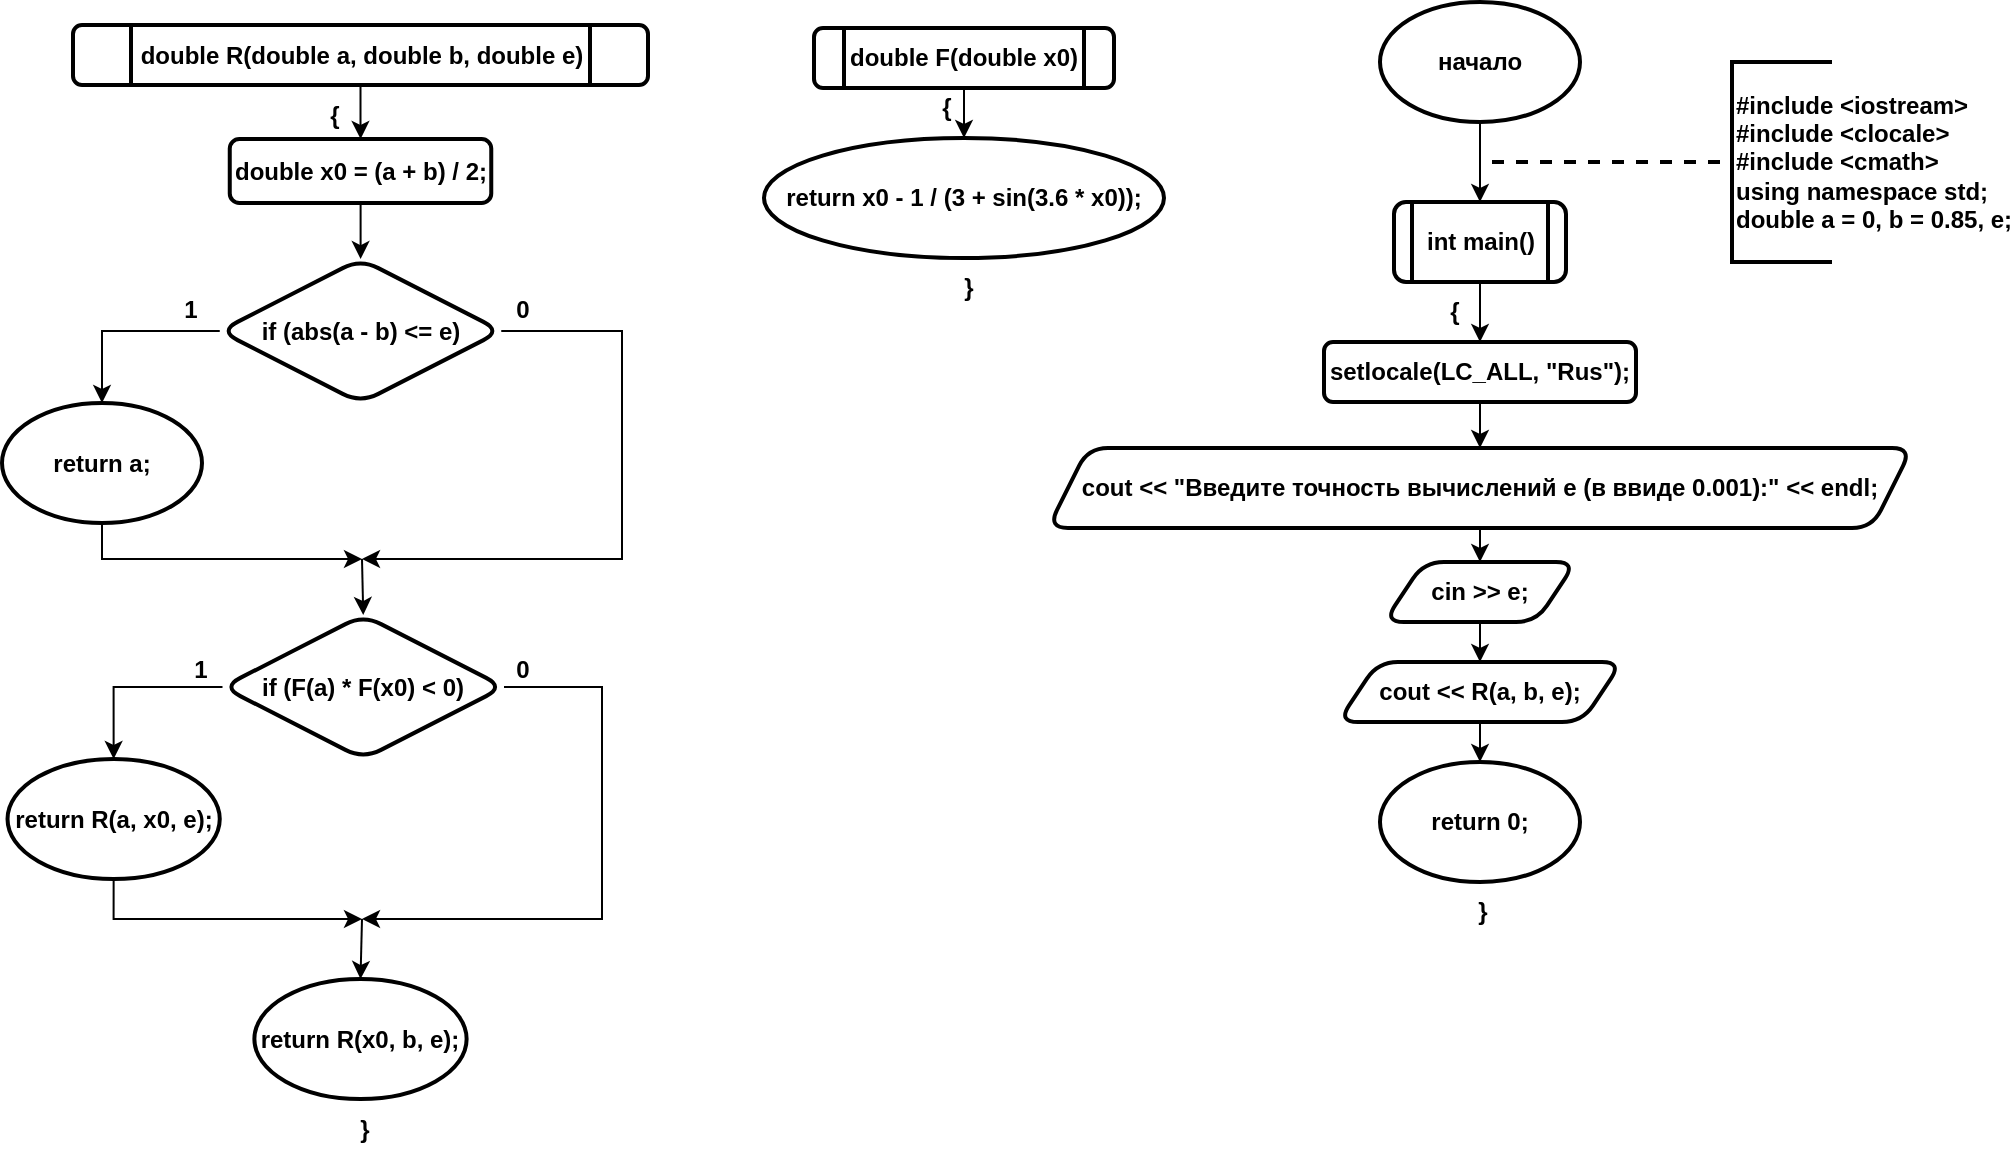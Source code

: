 <mxfile version="20.8.16" type="device"><diagram name="Страница 1" id="8i2cPwR3F-OxvCgJ9po5"><mxGraphModel dx="1676" dy="606" grid="0" gridSize="10" guides="1" tooltips="1" connect="1" arrows="1" fold="1" page="0" pageScale="1" pageWidth="827" pageHeight="1169" math="0" shadow="0"><root><mxCell id="0"/><mxCell id="1" parent="0"/><mxCell id="XWLUaJA1YT53BH5ab1qJ-3" value="" style="edgeStyle=orthogonalEdgeStyle;rounded=0;orthogonalLoop=1;jettySize=auto;html=1;fontStyle=1" edge="1" parent="1" source="XWLUaJA1YT53BH5ab1qJ-1" target="XWLUaJA1YT53BH5ab1qJ-2"><mxGeometry relative="1" as="geometry"/></mxCell><mxCell id="XWLUaJA1YT53BH5ab1qJ-1" value="начало" style="strokeWidth=2;html=1;shape=mxgraph.flowchart.start_1;whiteSpace=wrap;fontStyle=1" vertex="1" parent="1"><mxGeometry x="364" y="40" width="100" height="60" as="geometry"/></mxCell><mxCell id="XWLUaJA1YT53BH5ab1qJ-8" value="" style="edgeStyle=orthogonalEdgeStyle;rounded=0;orthogonalLoop=1;jettySize=auto;html=1;strokeWidth=1;fontStyle=1" edge="1" parent="1" source="XWLUaJA1YT53BH5ab1qJ-2" target="XWLUaJA1YT53BH5ab1qJ-7"><mxGeometry relative="1" as="geometry"/></mxCell><mxCell id="XWLUaJA1YT53BH5ab1qJ-2" value="int main()" style="shape=process;whiteSpace=wrap;html=1;backgroundOutline=1;strokeWidth=2;rounded=1;fontStyle=1" vertex="1" parent="1"><mxGeometry x="371" y="140" width="86" height="40" as="geometry"/></mxCell><mxCell id="XWLUaJA1YT53BH5ab1qJ-5" value="&lt;div&gt;#include &amp;lt;iostream&amp;gt;&lt;/div&gt;&lt;div&gt;#include &amp;lt;clocale&amp;gt;&lt;/div&gt;&lt;div&gt;#include &amp;lt;cmath&amp;gt;&lt;/div&gt;&lt;div&gt;using namespace std;&lt;/div&gt;&lt;div&gt;&lt;div&gt;&#9;double a = 0, b = 0.85, e;&lt;/div&gt;&lt;/div&gt;" style="strokeWidth=2;html=1;shape=mxgraph.flowchart.annotation_1;align=left;pointerEvents=1;rounded=1;fontStyle=1" vertex="1" parent="1"><mxGeometry x="540" y="70" width="50" height="100" as="geometry"/></mxCell><mxCell id="XWLUaJA1YT53BH5ab1qJ-6" value="" style="endArrow=none;dashed=1;html=1;rounded=0;entryX=0;entryY=0.5;entryDx=0;entryDy=0;entryPerimeter=0;strokeWidth=2;fontStyle=1" edge="1" parent="1" target="XWLUaJA1YT53BH5ab1qJ-5"><mxGeometry width="50" height="50" relative="1" as="geometry"><mxPoint x="420" y="120" as="sourcePoint"/><mxPoint x="514" y="120" as="targetPoint"/><Array as="points"><mxPoint x="520" y="120"/></Array></mxGeometry></mxCell><mxCell id="XWLUaJA1YT53BH5ab1qJ-11" value="" style="edgeStyle=orthogonalEdgeStyle;rounded=0;orthogonalLoop=1;jettySize=auto;html=1;strokeWidth=1;fontStyle=1" edge="1" parent="1" source="XWLUaJA1YT53BH5ab1qJ-7" target="XWLUaJA1YT53BH5ab1qJ-10"><mxGeometry relative="1" as="geometry"/></mxCell><mxCell id="XWLUaJA1YT53BH5ab1qJ-7" value="&lt;div&gt;&#9;setlocale(LC_ALL, &quot;Rus&quot;);&lt;/div&gt;" style="whiteSpace=wrap;html=1;strokeWidth=2;rounded=1;fontStyle=1" vertex="1" parent="1"><mxGeometry x="336" y="210" width="156" height="30" as="geometry"/></mxCell><mxCell id="XWLUaJA1YT53BH5ab1qJ-9" value="{" style="text;html=1;align=center;verticalAlign=middle;resizable=0;points=[];autosize=1;strokeColor=none;fillColor=none;fontStyle=1" vertex="1" parent="1"><mxGeometry x="389" y="182" width="23" height="26" as="geometry"/></mxCell><mxCell id="XWLUaJA1YT53BH5ab1qJ-13" value="" style="edgeStyle=orthogonalEdgeStyle;rounded=0;orthogonalLoop=1;jettySize=auto;html=1;strokeWidth=1;fontStyle=1" edge="1" parent="1" source="XWLUaJA1YT53BH5ab1qJ-10" target="XWLUaJA1YT53BH5ab1qJ-12"><mxGeometry relative="1" as="geometry"/></mxCell><mxCell id="XWLUaJA1YT53BH5ab1qJ-10" value="cout &amp;lt;&amp;lt; &quot;Введите точность вычислений e (в ввиде 0.001):&quot; &amp;lt;&amp;lt; endl;" style="shape=parallelogram;perimeter=parallelogramPerimeter;whiteSpace=wrap;html=1;fixedSize=1;strokeWidth=2;rounded=1;fontStyle=1" vertex="1" parent="1"><mxGeometry x="198" y="263" width="432" height="40" as="geometry"/></mxCell><mxCell id="XWLUaJA1YT53BH5ab1qJ-15" value="" style="edgeStyle=orthogonalEdgeStyle;rounded=0;orthogonalLoop=1;jettySize=auto;html=1;strokeWidth=1;fontStyle=1;entryX=0.5;entryY=0;entryDx=0;entryDy=0;" edge="1" parent="1" source="XWLUaJA1YT53BH5ab1qJ-12" target="XWLUaJA1YT53BH5ab1qJ-55"><mxGeometry relative="1" as="geometry"><mxPoint x="414.0" y="370" as="targetPoint"/></mxGeometry></mxCell><mxCell id="XWLUaJA1YT53BH5ab1qJ-12" value="cin &amp;gt;&amp;gt; e;" style="shape=parallelogram;perimeter=parallelogramPerimeter;whiteSpace=wrap;html=1;fixedSize=1;strokeWidth=2;rounded=1;fontStyle=1" vertex="1" parent="1"><mxGeometry x="366" y="320" width="96" height="30" as="geometry"/></mxCell><mxCell id="XWLUaJA1YT53BH5ab1qJ-52" value="" style="edgeStyle=orthogonalEdgeStyle;rounded=0;orthogonalLoop=1;jettySize=auto;html=1;strokeWidth=1;fontStyle=1" edge="1" parent="1" source="XWLUaJA1YT53BH5ab1qJ-50" target="XWLUaJA1YT53BH5ab1qJ-51"><mxGeometry relative="1" as="geometry"/></mxCell><mxCell id="XWLUaJA1YT53BH5ab1qJ-50" value="&lt;div&gt;double F(double x0)&lt;/div&gt;" style="shape=process;whiteSpace=wrap;html=1;backgroundOutline=1;strokeWidth=2;rounded=1;fontStyle=1" vertex="1" parent="1"><mxGeometry x="81" y="53" width="150" height="30" as="geometry"/></mxCell><mxCell id="XWLUaJA1YT53BH5ab1qJ-51" value="return x0 - 1 / (3 + sin(3.6 * x0));" style="strokeWidth=2;html=1;shape=mxgraph.flowchart.start_1;whiteSpace=wrap;rounded=1;fontStyle=1" vertex="1" parent="1"><mxGeometry x="56" y="108" width="200" height="60" as="geometry"/></mxCell><mxCell id="XWLUaJA1YT53BH5ab1qJ-53" value="{" style="text;html=1;align=center;verticalAlign=middle;resizable=0;points=[];autosize=1;strokeColor=none;fillColor=none;fontStyle=1" vertex="1" parent="1"><mxGeometry x="135" y="80" width="23" height="26" as="geometry"/></mxCell><mxCell id="XWLUaJA1YT53BH5ab1qJ-54" value="}" style="text;html=1;align=center;verticalAlign=middle;resizable=0;points=[];autosize=1;strokeColor=none;fillColor=none;fontStyle=1" vertex="1" parent="1"><mxGeometry x="146" y="170" width="23" height="26" as="geometry"/></mxCell><mxCell id="XWLUaJA1YT53BH5ab1qJ-57" value="" style="edgeStyle=orthogonalEdgeStyle;rounded=0;orthogonalLoop=1;jettySize=auto;html=1;strokeWidth=1;fontStyle=1" edge="1" parent="1" source="XWLUaJA1YT53BH5ab1qJ-55" target="XWLUaJA1YT53BH5ab1qJ-56"><mxGeometry relative="1" as="geometry"/></mxCell><mxCell id="XWLUaJA1YT53BH5ab1qJ-55" value="cout &amp;lt;&amp;lt; R(a, b, e);" style="shape=parallelogram;perimeter=parallelogramPerimeter;whiteSpace=wrap;html=1;fixedSize=1;strokeWidth=2;rounded=1;fontStyle=1" vertex="1" parent="1"><mxGeometry x="343" y="370" width="142" height="30" as="geometry"/></mxCell><mxCell id="XWLUaJA1YT53BH5ab1qJ-56" value="return 0;" style="strokeWidth=2;html=1;shape=mxgraph.flowchart.start_1;whiteSpace=wrap;rounded=1;fontStyle=1" vertex="1" parent="1"><mxGeometry x="364" y="420" width="100" height="60" as="geometry"/></mxCell><mxCell id="XWLUaJA1YT53BH5ab1qJ-58" value="}" style="text;html=1;align=center;verticalAlign=middle;resizable=0;points=[];autosize=1;strokeColor=none;fillColor=none;fontStyle=1" vertex="1" parent="1"><mxGeometry x="403" y="482" width="23" height="26" as="geometry"/></mxCell><mxCell id="XWLUaJA1YT53BH5ab1qJ-61" value="" style="edgeStyle=orthogonalEdgeStyle;rounded=0;orthogonalLoop=1;jettySize=auto;html=1;strokeWidth=1;fontStyle=1" edge="1" parent="1" source="XWLUaJA1YT53BH5ab1qJ-59" target="XWLUaJA1YT53BH5ab1qJ-60"><mxGeometry relative="1" as="geometry"/></mxCell><mxCell id="XWLUaJA1YT53BH5ab1qJ-59" value="&lt;div&gt;double R(double a, double b, double e)&lt;/div&gt;" style="shape=process;whiteSpace=wrap;html=1;backgroundOutline=1;strokeWidth=2;rounded=1;fontStyle=1" vertex="1" parent="1"><mxGeometry x="-289.5" y="51.5" width="287.5" height="30" as="geometry"/></mxCell><mxCell id="XWLUaJA1YT53BH5ab1qJ-63" value="" style="edgeStyle=orthogonalEdgeStyle;rounded=0;orthogonalLoop=1;jettySize=auto;html=1;strokeWidth=1;fontStyle=1" edge="1" parent="1" source="XWLUaJA1YT53BH5ab1qJ-60" target="XWLUaJA1YT53BH5ab1qJ-62"><mxGeometry relative="1" as="geometry"/></mxCell><mxCell id="XWLUaJA1YT53BH5ab1qJ-60" value="double x0 = (a + b) / 2;" style="whiteSpace=wrap;html=1;strokeWidth=2;rounded=1;fontStyle=1;" vertex="1" parent="1"><mxGeometry x="-211.12" y="108.5" width="130.75" height="32" as="geometry"/></mxCell><mxCell id="XWLUaJA1YT53BH5ab1qJ-67" style="edgeStyle=orthogonalEdgeStyle;rounded=0;orthogonalLoop=1;jettySize=auto;html=1;entryX=0.5;entryY=0;entryDx=0;entryDy=0;entryPerimeter=0;strokeWidth=1;fontStyle=1" edge="1" parent="1" source="XWLUaJA1YT53BH5ab1qJ-62" target="XWLUaJA1YT53BH5ab1qJ-66"><mxGeometry relative="1" as="geometry"/></mxCell><mxCell id="XWLUaJA1YT53BH5ab1qJ-69" style="edgeStyle=orthogonalEdgeStyle;rounded=0;orthogonalLoop=1;jettySize=auto;html=1;exitX=1;exitY=0.5;exitDx=0;exitDy=0;strokeWidth=1;fontStyle=1" edge="1" parent="1" source="XWLUaJA1YT53BH5ab1qJ-62"><mxGeometry relative="1" as="geometry"><mxPoint x="-145" y="318.5" as="targetPoint"/><Array as="points"><mxPoint x="-15" y="204.5"/><mxPoint x="-15" y="318.5"/></Array></mxGeometry></mxCell><mxCell id="XWLUaJA1YT53BH5ab1qJ-62" value="if (abs(a - b) &amp;lt;= e)" style="rhombus;whiteSpace=wrap;html=1;strokeWidth=2;rounded=1;fontStyle=1;" vertex="1" parent="1"><mxGeometry x="-216.12" y="168.5" width="140.75" height="72" as="geometry"/></mxCell><mxCell id="XWLUaJA1YT53BH5ab1qJ-64" value="{" style="text;html=1;align=center;verticalAlign=middle;resizable=0;points=[];autosize=1;strokeColor=none;fillColor=none;fontStyle=1" vertex="1" parent="1"><mxGeometry x="-171" y="83.5" width="23" height="26" as="geometry"/></mxCell><mxCell id="XWLUaJA1YT53BH5ab1qJ-71" style="edgeStyle=orthogonalEdgeStyle;rounded=0;orthogonalLoop=1;jettySize=auto;html=1;exitX=0.5;exitY=1;exitDx=0;exitDy=0;exitPerimeter=0;strokeWidth=1;fontStyle=1" edge="1" parent="1" source="XWLUaJA1YT53BH5ab1qJ-66"><mxGeometry relative="1" as="geometry"><mxPoint x="-145" y="318.5" as="targetPoint"/><Array as="points"><mxPoint x="-275" y="318.5"/><mxPoint x="-155" y="318.5"/></Array></mxGeometry></mxCell><mxCell id="XWLUaJA1YT53BH5ab1qJ-66" value="return a;" style="strokeWidth=2;html=1;shape=mxgraph.flowchart.start_1;whiteSpace=wrap;rounded=1;fontStyle=1" vertex="1" parent="1"><mxGeometry x="-325" y="240.5" width="100" height="60" as="geometry"/></mxCell><mxCell id="XWLUaJA1YT53BH5ab1qJ-68" value="1" style="text;html=1;align=center;verticalAlign=middle;resizable=0;points=[];autosize=1;strokeColor=none;fillColor=none;fontStyle=1" vertex="1" parent="1"><mxGeometry x="-243.12" y="180.5" width="25" height="26" as="geometry"/></mxCell><mxCell id="XWLUaJA1YT53BH5ab1qJ-70" value="0" style="text;html=1;align=center;verticalAlign=middle;resizable=0;points=[];autosize=1;strokeColor=none;fillColor=none;fontStyle=1" vertex="1" parent="1"><mxGeometry x="-77.37" y="180.5" width="25" height="26" as="geometry"/></mxCell><mxCell id="XWLUaJA1YT53BH5ab1qJ-73" value="" style="endArrow=classic;html=1;rounded=0;strokeWidth=1;entryX=0.5;entryY=0;entryDx=0;entryDy=0;fontStyle=1" edge="1" parent="1" target="XWLUaJA1YT53BH5ab1qJ-75"><mxGeometry width="50" height="50" relative="1" as="geometry"><mxPoint x="-145" y="318.5" as="sourcePoint"/><mxPoint x="-145" y="348.5" as="targetPoint"/></mxGeometry></mxCell><mxCell id="XWLUaJA1YT53BH5ab1qJ-78" style="edgeStyle=orthogonalEdgeStyle;rounded=0;orthogonalLoop=1;jettySize=auto;html=1;exitX=0;exitY=0.5;exitDx=0;exitDy=0;entryX=0.5;entryY=0;entryDx=0;entryDy=0;entryPerimeter=0;strokeWidth=1;fontStyle=1" edge="1" parent="1" source="XWLUaJA1YT53BH5ab1qJ-75" target="XWLUaJA1YT53BH5ab1qJ-76"><mxGeometry relative="1" as="geometry"/></mxCell><mxCell id="XWLUaJA1YT53BH5ab1qJ-82" style="edgeStyle=orthogonalEdgeStyle;rounded=0;orthogonalLoop=1;jettySize=auto;html=1;exitX=1;exitY=0.5;exitDx=0;exitDy=0;strokeWidth=1;fontStyle=1" edge="1" parent="1" source="XWLUaJA1YT53BH5ab1qJ-75"><mxGeometry relative="1" as="geometry"><mxPoint x="-145" y="498.5" as="targetPoint"/><Array as="points"><mxPoint x="-25" y="382.5"/><mxPoint x="-25" y="498.5"/></Array></mxGeometry></mxCell><mxCell id="XWLUaJA1YT53BH5ab1qJ-75" value="if (F(a) * F(x0) &amp;lt; 0)" style="rhombus;whiteSpace=wrap;html=1;strokeWidth=2;rounded=1;fontStyle=1;" vertex="1" parent="1"><mxGeometry x="-214.75" y="346.5" width="140.75" height="72" as="geometry"/></mxCell><mxCell id="XWLUaJA1YT53BH5ab1qJ-84" style="edgeStyle=orthogonalEdgeStyle;rounded=0;orthogonalLoop=1;jettySize=auto;html=1;exitX=0.5;exitY=1;exitDx=0;exitDy=0;exitPerimeter=0;strokeWidth=1;fontStyle=1" edge="1" parent="1" source="XWLUaJA1YT53BH5ab1qJ-76"><mxGeometry relative="1" as="geometry"><mxPoint x="-145" y="498.5" as="targetPoint"/><Array as="points"><mxPoint x="-269" y="498.5"/></Array></mxGeometry></mxCell><mxCell id="XWLUaJA1YT53BH5ab1qJ-76" value="return R(a, x0, e);" style="strokeWidth=2;html=1;shape=mxgraph.flowchart.start_1;whiteSpace=wrap;rounded=1;fontStyle=1" vertex="1" parent="1"><mxGeometry x="-322.24" y="418.5" width="106.12" height="60" as="geometry"/></mxCell><mxCell id="XWLUaJA1YT53BH5ab1qJ-79" value="1" style="text;html=1;align=center;verticalAlign=middle;resizable=0;points=[];autosize=1;strokeColor=none;fillColor=none;fontStyle=1" vertex="1" parent="1"><mxGeometry x="-238.12" y="360.5" width="25" height="26" as="geometry"/></mxCell><mxCell id="XWLUaJA1YT53BH5ab1qJ-81" value="return R(x0, b, e);" style="strokeWidth=2;html=1;shape=mxgraph.flowchart.start_1;whiteSpace=wrap;rounded=1;fontStyle=1" vertex="1" parent="1"><mxGeometry x="-198.81" y="528.5" width="106.12" height="60" as="geometry"/></mxCell><mxCell id="XWLUaJA1YT53BH5ab1qJ-83" value="0" style="text;html=1;align=center;verticalAlign=middle;resizable=0;points=[];autosize=1;strokeColor=none;fillColor=none;fontStyle=1" vertex="1" parent="1"><mxGeometry x="-77.37" y="360.5" width="25" height="26" as="geometry"/></mxCell><mxCell id="XWLUaJA1YT53BH5ab1qJ-86" value="" style="endArrow=classic;html=1;rounded=0;strokeWidth=1;entryX=0.5;entryY=0;entryDx=0;entryDy=0;entryPerimeter=0;fontStyle=1" edge="1" parent="1" target="XWLUaJA1YT53BH5ab1qJ-81"><mxGeometry width="50" height="50" relative="1" as="geometry"><mxPoint x="-145" y="498.5" as="sourcePoint"/><mxPoint x="-105" y="438.5" as="targetPoint"/></mxGeometry></mxCell><mxCell id="XWLUaJA1YT53BH5ab1qJ-87" value="}" style="text;html=1;align=center;verticalAlign=middle;resizable=0;points=[];autosize=1;strokeColor=none;fillColor=none;fontStyle=1" vertex="1" parent="1"><mxGeometry x="-155.37" y="590.5" width="23" height="26" as="geometry"/></mxCell></root></mxGraphModel></diagram></mxfile>